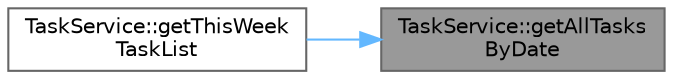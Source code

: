 digraph "TaskService::getAllTasksByDate"
{
 // LATEX_PDF_SIZE
  bgcolor="transparent";
  edge [fontname=Helvetica,fontsize=10,labelfontname=Helvetica,labelfontsize=10];
  node [fontname=Helvetica,fontsize=10,shape=box,height=0.2,width=0.4];
  rankdir="RL";
  Node1 [label="TaskService::getAllTasks\lByDate",height=0.2,width=0.4,color="gray40", fillcolor="grey60", style="filled", fontcolor="black",tooltip="Funkcja, która pobiera wszystkie zadania według daty ( połączona jest z bazą danych )"];
  Node1 -> Node2 [dir="back",color="steelblue1",style="solid"];
  Node2 [label="TaskService::getThisWeek\lTaskList",height=0.2,width=0.4,color="grey40", fillcolor="white", style="filled",URL="$namespace_task_service.html#ac73f566c0120c558927444d145fe203c",tooltip=" "];
}
